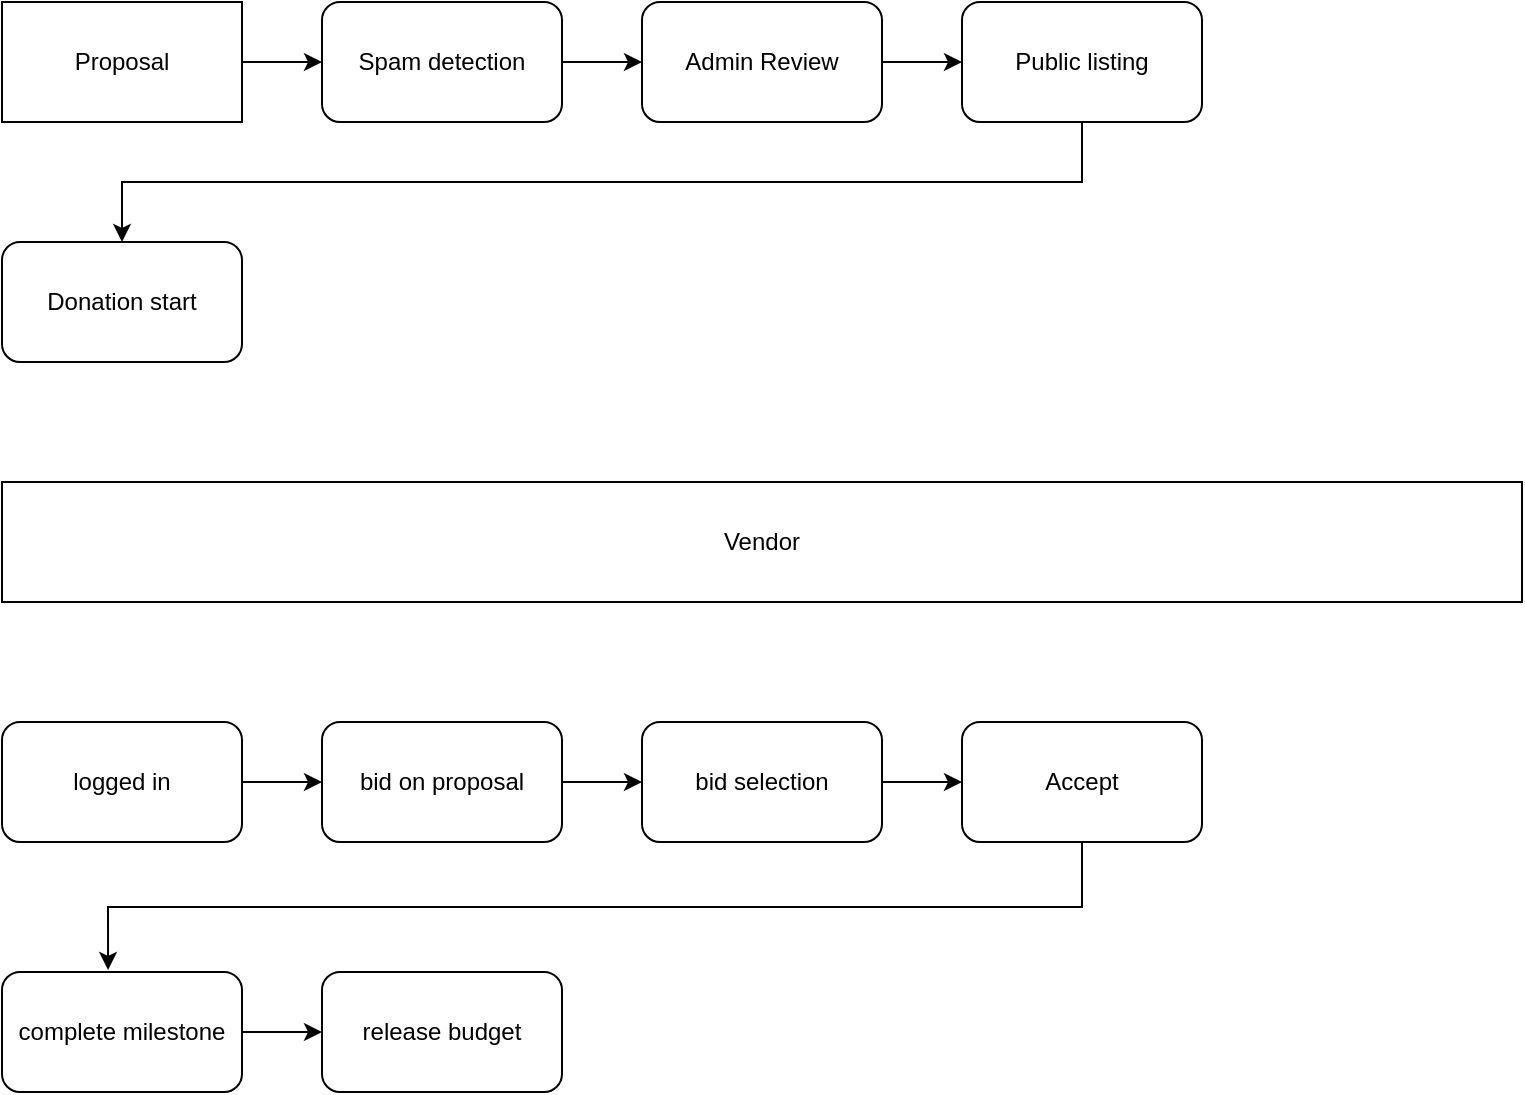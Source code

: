 <mxfile version="26.0.4">
  <diagram name="Page-1" id="Jnv4plvhcBSVe5o-Ns1L">
    <mxGraphModel dx="984" dy="632" grid="1" gridSize="10" guides="1" tooltips="1" connect="1" arrows="1" fold="1" page="1" pageScale="1" pageWidth="827" pageHeight="1169" math="0" shadow="0">
      <root>
        <mxCell id="0" />
        <mxCell id="1" parent="0" />
        <mxCell id="idnd7KHXqdpk17hp0-3k-19" style="edgeStyle=orthogonalEdgeStyle;rounded=0;orthogonalLoop=1;jettySize=auto;html=1;exitX=1;exitY=0.5;exitDx=0;exitDy=0;entryX=0;entryY=0.5;entryDx=0;entryDy=0;" edge="1" parent="1" source="idnd7KHXqdpk17hp0-3k-1" target="idnd7KHXqdpk17hp0-3k-2">
          <mxGeometry relative="1" as="geometry" />
        </mxCell>
        <mxCell id="idnd7KHXqdpk17hp0-3k-1" value="Proposal" style="rounded=0;whiteSpace=wrap;html=1;" vertex="1" parent="1">
          <mxGeometry x="40" y="40" width="120" height="60" as="geometry" />
        </mxCell>
        <mxCell id="idnd7KHXqdpk17hp0-3k-20" style="edgeStyle=orthogonalEdgeStyle;rounded=0;orthogonalLoop=1;jettySize=auto;html=1;exitX=1;exitY=0.5;exitDx=0;exitDy=0;entryX=0;entryY=0.5;entryDx=0;entryDy=0;" edge="1" parent="1" source="idnd7KHXqdpk17hp0-3k-2" target="idnd7KHXqdpk17hp0-3k-3">
          <mxGeometry relative="1" as="geometry" />
        </mxCell>
        <mxCell id="idnd7KHXqdpk17hp0-3k-2" value="Spam detection" style="rounded=1;whiteSpace=wrap;html=1;" vertex="1" parent="1">
          <mxGeometry x="200" y="40" width="120" height="60" as="geometry" />
        </mxCell>
        <mxCell id="idnd7KHXqdpk17hp0-3k-21" style="edgeStyle=orthogonalEdgeStyle;rounded=0;orthogonalLoop=1;jettySize=auto;html=1;exitX=1;exitY=0.5;exitDx=0;exitDy=0;entryX=0;entryY=0.5;entryDx=0;entryDy=0;" edge="1" parent="1" source="idnd7KHXqdpk17hp0-3k-3" target="idnd7KHXqdpk17hp0-3k-4">
          <mxGeometry relative="1" as="geometry" />
        </mxCell>
        <mxCell id="idnd7KHXqdpk17hp0-3k-3" value="Admin Review" style="rounded=1;whiteSpace=wrap;html=1;" vertex="1" parent="1">
          <mxGeometry x="360" y="40" width="120" height="60" as="geometry" />
        </mxCell>
        <mxCell id="idnd7KHXqdpk17hp0-3k-22" style="edgeStyle=orthogonalEdgeStyle;rounded=0;orthogonalLoop=1;jettySize=auto;html=1;exitX=0.5;exitY=1;exitDx=0;exitDy=0;entryX=0.5;entryY=0;entryDx=0;entryDy=0;" edge="1" parent="1" source="idnd7KHXqdpk17hp0-3k-4" target="idnd7KHXqdpk17hp0-3k-5">
          <mxGeometry relative="1" as="geometry" />
        </mxCell>
        <mxCell id="idnd7KHXqdpk17hp0-3k-4" value="Public listing" style="rounded=1;whiteSpace=wrap;html=1;" vertex="1" parent="1">
          <mxGeometry x="520" y="40" width="120" height="60" as="geometry" />
        </mxCell>
        <mxCell id="idnd7KHXqdpk17hp0-3k-5" value="Donation start" style="rounded=1;whiteSpace=wrap;html=1;" vertex="1" parent="1">
          <mxGeometry x="40" y="160" width="120" height="60" as="geometry" />
        </mxCell>
        <mxCell id="idnd7KHXqdpk17hp0-3k-6" value="Vendor" style="rounded=0;whiteSpace=wrap;html=1;" vertex="1" parent="1">
          <mxGeometry x="40" y="280" width="760" height="60" as="geometry" />
        </mxCell>
        <mxCell id="idnd7KHXqdpk17hp0-3k-13" value="" style="edgeStyle=orthogonalEdgeStyle;rounded=0;orthogonalLoop=1;jettySize=auto;html=1;" edge="1" parent="1" source="idnd7KHXqdpk17hp0-3k-7" target="idnd7KHXqdpk17hp0-3k-8">
          <mxGeometry relative="1" as="geometry" />
        </mxCell>
        <mxCell id="idnd7KHXqdpk17hp0-3k-7" value="logged in" style="rounded=1;whiteSpace=wrap;html=1;" vertex="1" parent="1">
          <mxGeometry x="40" y="400" width="120" height="60" as="geometry" />
        </mxCell>
        <mxCell id="idnd7KHXqdpk17hp0-3k-14" value="" style="edgeStyle=orthogonalEdgeStyle;rounded=0;orthogonalLoop=1;jettySize=auto;html=1;" edge="1" parent="1" source="idnd7KHXqdpk17hp0-3k-8" target="idnd7KHXqdpk17hp0-3k-9">
          <mxGeometry relative="1" as="geometry" />
        </mxCell>
        <mxCell id="idnd7KHXqdpk17hp0-3k-8" value="bid on proposal" style="rounded=1;whiteSpace=wrap;html=1;" vertex="1" parent="1">
          <mxGeometry x="200" y="400" width="120" height="60" as="geometry" />
        </mxCell>
        <mxCell id="idnd7KHXqdpk17hp0-3k-15" value="" style="edgeStyle=orthogonalEdgeStyle;rounded=0;orthogonalLoop=1;jettySize=auto;html=1;" edge="1" parent="1" source="idnd7KHXqdpk17hp0-3k-9" target="idnd7KHXqdpk17hp0-3k-10">
          <mxGeometry relative="1" as="geometry" />
        </mxCell>
        <mxCell id="idnd7KHXqdpk17hp0-3k-9" value="bid selection" style="rounded=1;whiteSpace=wrap;html=1;" vertex="1" parent="1">
          <mxGeometry x="360" y="400" width="120" height="60" as="geometry" />
        </mxCell>
        <mxCell id="idnd7KHXqdpk17hp0-3k-17" style="edgeStyle=orthogonalEdgeStyle;rounded=0;orthogonalLoop=1;jettySize=auto;html=1;exitX=0.5;exitY=1;exitDx=0;exitDy=0;entryX=0.442;entryY=-0.017;entryDx=0;entryDy=0;entryPerimeter=0;" edge="1" parent="1" source="idnd7KHXqdpk17hp0-3k-10" target="idnd7KHXqdpk17hp0-3k-11">
          <mxGeometry relative="1" as="geometry">
            <mxPoint x="580" y="510" as="targetPoint" />
          </mxGeometry>
        </mxCell>
        <mxCell id="idnd7KHXqdpk17hp0-3k-10" value="Accept" style="rounded=1;whiteSpace=wrap;html=1;" vertex="1" parent="1">
          <mxGeometry x="520" y="400" width="120" height="60" as="geometry" />
        </mxCell>
        <mxCell id="idnd7KHXqdpk17hp0-3k-18" style="edgeStyle=orthogonalEdgeStyle;rounded=0;orthogonalLoop=1;jettySize=auto;html=1;exitX=1;exitY=0.5;exitDx=0;exitDy=0;entryX=0;entryY=0.5;entryDx=0;entryDy=0;" edge="1" parent="1" source="idnd7KHXqdpk17hp0-3k-11" target="idnd7KHXqdpk17hp0-3k-12">
          <mxGeometry relative="1" as="geometry" />
        </mxCell>
        <mxCell id="idnd7KHXqdpk17hp0-3k-11" value="complete milestone" style="rounded=1;whiteSpace=wrap;html=1;" vertex="1" parent="1">
          <mxGeometry x="40" y="525" width="120" height="60" as="geometry" />
        </mxCell>
        <mxCell id="idnd7KHXqdpk17hp0-3k-12" value="release budget" style="rounded=1;whiteSpace=wrap;html=1;" vertex="1" parent="1">
          <mxGeometry x="200" y="525" width="120" height="60" as="geometry" />
        </mxCell>
      </root>
    </mxGraphModel>
  </diagram>
</mxfile>
